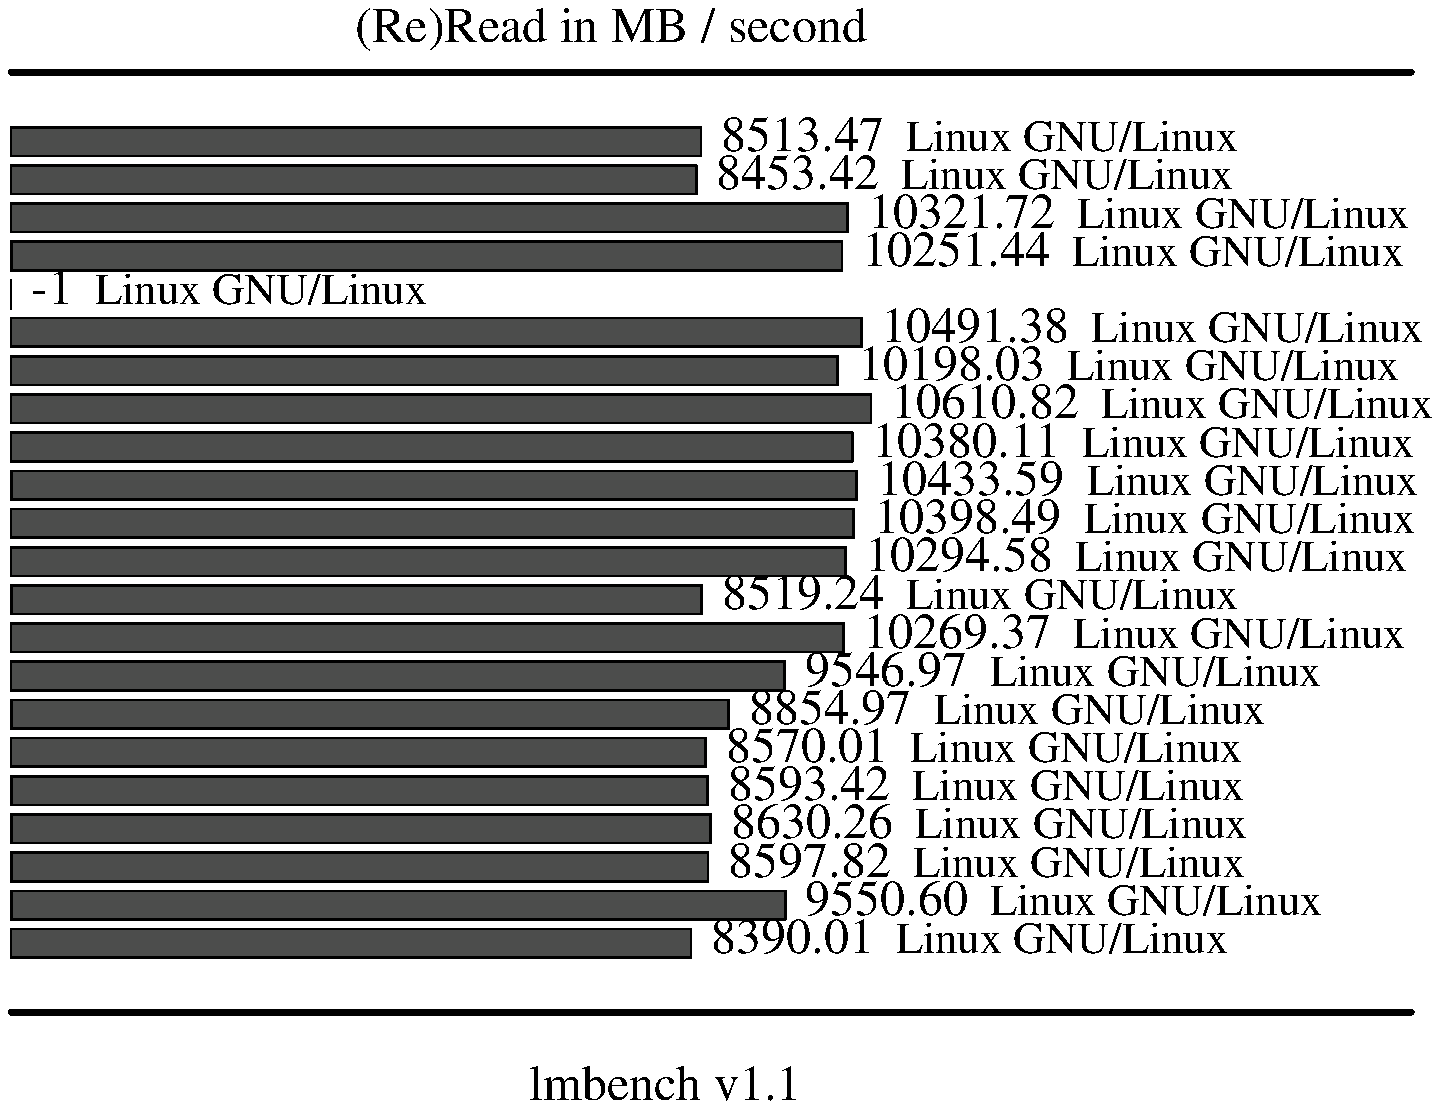 .sp .75i
.po .23i
.ft R
.ps 16
.vs 21
.ce 100
\s+2(Re)Read in MB / second\s0
.ce 0
.vs 
.PS
.ps 16
.vs 11
[
# Variables, tweek these.
	fillval = .12		# default fill value boxes
	xsize = 4.3		# width of the graph
	ysize = 4.2		# height of the graph
	n = 22
	boxpercent = 75 / 100
	gap = xsize / n * (1 - boxpercent)
	maxdata = 10610.82
	yscale = ysize / maxdata
	xscale = xsize / maxdata

# Draw the graph borders 
	O:	box invis ht ysize wid xsize
boxht = ysize / n * boxpercent
box fill .7 wid 8513.47 * xscale with .nw at O.nw - (0, gap /2 + 0 * (ysize/n))
"\s+28513.47\s0  Linux GNU/Linux" ljust at last box.e + .1,0
box fill .7 wid 8453.42 * xscale with .nw at O.nw - (0, gap /2 + 1 * (ysize/n))
"\s+28453.42\s0  Linux GNU/Linux" ljust at last box.e + .1,0
box fill .7 wid 10321.72 * xscale with .nw at O.nw - (0, gap /2 + 2 * (ysize/n))
"\s+210321.72\s0  Linux GNU/Linux" ljust at last box.e + .1,0
box fill .7 wid 10251.44 * xscale with .nw at O.nw - (0, gap /2 + 3 * (ysize/n))
"\s+210251.44\s0  Linux GNU/Linux" ljust at last box.e + .1,0
box fill .7 wid -1 * xscale with .nw at O.nw - (0, gap /2 + 4 * (ysize/n))
"\s+2-1\s0  Linux GNU/Linux" ljust at last box.e + .1,0
box fill .7 wid 10491.38 * xscale with .nw at O.nw - (0, gap /2 + 5 * (ysize/n))
"\s+210491.38\s0  Linux GNU/Linux" ljust at last box.e + .1,0
box fill .7 wid 10198.03 * xscale with .nw at O.nw - (0, gap /2 + 6 * (ysize/n))
"\s+210198.03\s0  Linux GNU/Linux" ljust at last box.e + .1,0
box fill .7 wid 10610.82 * xscale with .nw at O.nw - (0, gap /2 + 7 * (ysize/n))
"\s+210610.82\s0  Linux GNU/Linux" ljust at last box.e + .1,0
box fill .7 wid 10380.11 * xscale with .nw at O.nw - (0, gap /2 + 8 * (ysize/n))
"\s+210380.11\s0  Linux GNU/Linux" ljust at last box.e + .1,0
box fill .7 wid 10433.59 * xscale with .nw at O.nw - (0, gap /2 + 9 * (ysize/n))
"\s+210433.59\s0  Linux GNU/Linux" ljust at last box.e + .1,0
box fill .7 wid 10398.49 * xscale with .nw at O.nw - (0, gap /2 + 10 * (ysize/n))
"\s+210398.49\s0  Linux GNU/Linux" ljust at last box.e + .1,0
box fill .7 wid 10294.58 * xscale with .nw at O.nw - (0, gap /2 + 11 * (ysize/n))
"\s+210294.58\s0  Linux GNU/Linux" ljust at last box.e + .1,0
box fill .7 wid 8519.24 * xscale with .nw at O.nw - (0, gap /2 + 12 * (ysize/n))
"\s+28519.24\s0  Linux GNU/Linux" ljust at last box.e + .1,0
box fill .7 wid 10269.37 * xscale with .nw at O.nw - (0, gap /2 + 13 * (ysize/n))
"\s+210269.37\s0  Linux GNU/Linux" ljust at last box.e + .1,0
box fill .7 wid 9546.97 * xscale with .nw at O.nw - (0, gap /2 + 14 * (ysize/n))
"\s+29546.97\s0  Linux GNU/Linux" ljust at last box.e + .1,0
box fill .7 wid 8854.97 * xscale with .nw at O.nw - (0, gap /2 + 15 * (ysize/n))
"\s+28854.97\s0  Linux GNU/Linux" ljust at last box.e + .1,0
box fill .7 wid 8570.01 * xscale with .nw at O.nw - (0, gap /2 + 16 * (ysize/n))
"\s+28570.01\s0  Linux GNU/Linux" ljust at last box.e + .1,0
box fill .7 wid 8593.42 * xscale with .nw at O.nw - (0, gap /2 + 17 * (ysize/n))
"\s+28593.42\s0  Linux GNU/Linux" ljust at last box.e + .1,0
box fill .7 wid 8630.26 * xscale with .nw at O.nw - (0, gap /2 + 18 * (ysize/n))
"\s+28630.26\s0  Linux GNU/Linux" ljust at last box.e + .1,0
box fill .7 wid 8597.82 * xscale with .nw at O.nw - (0, gap /2 + 19 * (ysize/n))
"\s+28597.82\s0  Linux GNU/Linux" ljust at last box.e + .1,0
box fill .7 wid 9550.60 * xscale with .nw at O.nw - (0, gap /2 + 20 * (ysize/n))
"\s+29550.60\s0  Linux GNU/Linux" ljust at last box.e + .1,0
box fill .7 wid 8390.01 * xscale with .nw at O.nw - (0, gap /2 + 21 * (ysize/n))
"\s+28390.01\s0  Linux GNU/Linux" ljust at last box.e + .1,0
]
box invis wid last [].wid + .5 ht last [].ht + .5 with .nw at last [].nw + (-.25, .25)
move to last [].nw + 0,.25
line thick 2 right 7
move to last [].sw - 0,.25
line thick 2 right 7
.PE
.ft
.ps
.vs
.po
.po .5i
.ft R
.ps 16
.vs 21
.sp .5
.ce 100
\s+2lmbench v1.1\s0
.po
.ft
.ps
.vs
.ce 0
